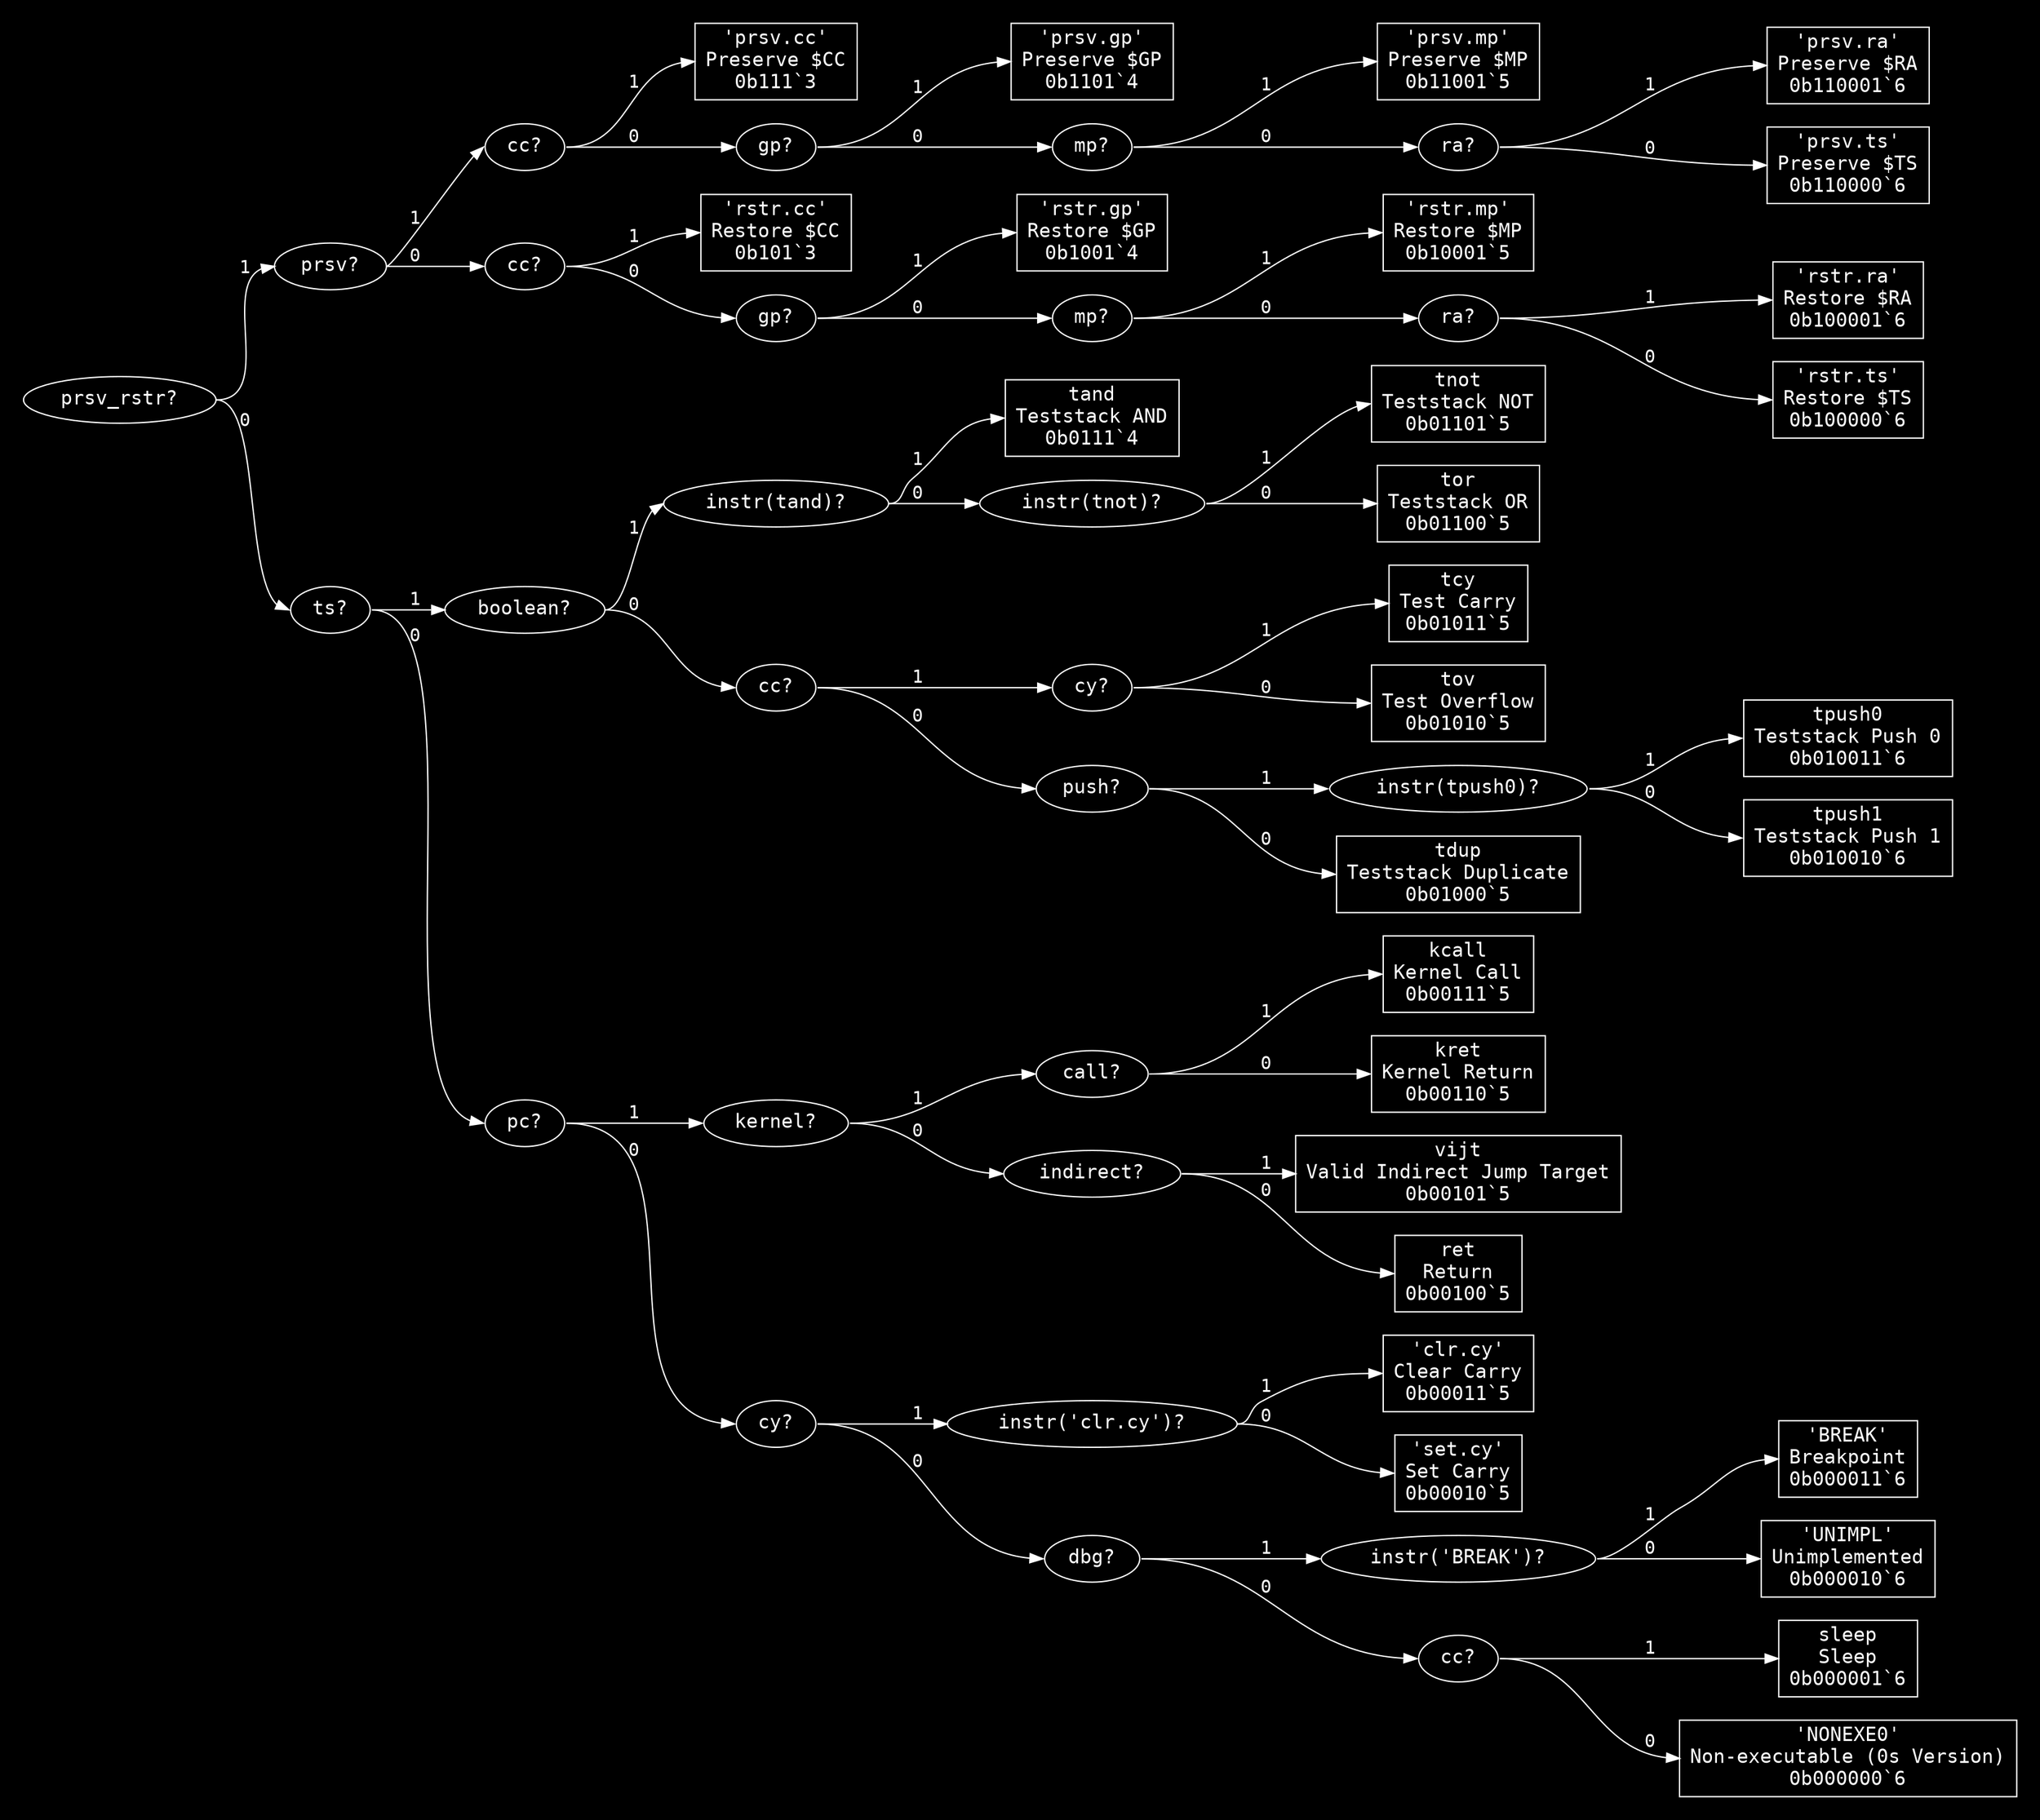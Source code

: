 digraph "Format o" {
  graph [dpi = 100, bgcolor="#111", fontcolor="white", rankdir=LR, pad="0.25"];
  node [fontname = "Courier", fontsize="15pt", color="white", fontcolor="white"];
  edge [fontname = "Courier", color="white", fontcolor="white"];
  "prsv_rstr_7535936" [label = "prsv_rstr?", shape = ellipse];
  "prsv_rstr_7535936":e -> "prsv_9179296":w [label = "1"];
  "prsv_rstr_7535936":e -> "ts_13973404":w [label = "0"];
  "prsv_9179296" [label = "prsv?", shape = ellipse];
  "prsv_9179296":e -> "cc_9693221":w [label = "1"];
  "prsv_9179296":e -> "cc_589781":w [label = "0"];
  "cc_9693221" [label = "cc?", shape = ellipse];
  "cc_9693221":e -> "'prsv.cc'_7656682":w [label = "1"];
  "cc_9693221":e -> "gp_13904094":w [label = "0"];
  "'prsv.cc'_7656682" [label = "'prsv.cc'\nPreserve $CC\n0b111`3", shape = rectangle];
  "gp_13904094" [label = "gp?", shape = ellipse];
  "gp_13904094":e -> "'prsv.gp'_4829802":w [label = "1"];
  "gp_13904094":e -> "mp_16292923":w [label = "0"];
  "'prsv.gp'_4829802" [label = "'prsv.gp'\nPreserve $GP\n0b1101`4", shape = rectangle];
  "mp_16292923" [label = "mp?", shape = ellipse];
  "mp_16292923":e -> "'prsv.mp'_12023555":w [label = "1"];
  "mp_16292923":e -> "ra_13136131":w [label = "0"];
  "'prsv.mp'_12023555" [label = "'prsv.mp'\nPreserve $MP\n0b11001`5", shape = rectangle];
  "ra_13136131" [label = "ra?", shape = ellipse];
  "ra_13136131":e -> "'prsv.ra'_11219602":w [label = "1"];
  "ra_13136131":e -> "'prsv.ts'_2474688":w [label = "0"];
  "'prsv.ra'_11219602" [label = "'prsv.ra'\nPreserve $RA\n0b110001`6", shape = rectangle];
  "'prsv.ts'_2474688" [label = "'prsv.ts'\nPreserve $TS\n0b110000`6", shape = rectangle];
  "cc_589781" [label = "cc?", shape = ellipse];
  "cc_589781":e -> "'rstr.cc'_3226942":w [label = "1"];
  "cc_589781":e -> "gp_9560955":w [label = "0"];
  "'rstr.cc'_3226942" [label = "'rstr.cc'\nRestore $CC\n0b101`3", shape = rectangle];
  "gp_9560955" [label = "gp?", shape = ellipse];
  "gp_9560955":e -> "'rstr.gp'_14554136":w [label = "1"];
  "gp_9560955":e -> "mp_12955196":w [label = "0"];
  "'rstr.gp'_14554136" [label = "'rstr.gp'\nRestore $GP\n0b1001`4", shape = rectangle];
  "mp_12955196" [label = "mp?", shape = ellipse];
  "mp_12955196":e -> "'rstr.mp'_10653791":w [label = "1"];
  "mp_12955196":e -> "ra_11767369":w [label = "0"];
  "'rstr.mp'_10653791" [label = "'rstr.mp'\nRestore $MP\n0b10001`5", shape = rectangle];
  "ra_11767369" [label = "ra?", shape = ellipse];
  "ra_11767369":e -> "'rstr.ra'_14990000":w [label = "1"];
  "ra_11767369":e -> "'rstr.ts'_8107659":w [label = "0"];
  "'rstr.ra'_14990000" [label = "'rstr.ra'\nRestore $RA\n0b100001`6", shape = rectangle];
  "'rstr.ts'_8107659" [label = "'rstr.ts'\nRestore $TS\n0b100000`6", shape = rectangle];
  "ts_13973404" [label = "ts?", shape = ellipse];
  "ts_13973404":e -> "boolean_10242131":w [label = "1"];
  "ts_13973404":e -> "pc_4806617":w [label = "0"];
  "boolean_10242131" [label = "boolean?", shape = ellipse];
  "boolean_10242131":e -> "instr(tand)_12631449":w [label = "1"];
  "boolean_10242131":e -> "cc_1875092":w [label = "0"];
  "instr(tand)_12631449" [label = "instr(tand)?", shape = ellipse];
  "instr(tand)_12631449":e -> "tand_15469294":w [label = "1"];
  "instr(tand)_12631449":e -> "instr(tnot)_10591753":w [label = "0"];
  "tand_15469294" [label = "tand\nTeststack AND\n0b0111`4", shape = rectangle];
  "instr(tnot)_10591753" [label = "instr(tnot)?", shape = ellipse];
  "instr(tnot)_10591753":e -> "tnot_4060624":w [label = "1"];
  "instr(tnot)_10591753":e -> "tor_1243182":w [label = "0"];
  "tnot_4060624" [label = "tnot\nTeststack NOT\n0b01101`5", shape = rectangle];
  "tor_1243182" [label = "tor\nTeststack OR\n0b01100`5", shape = rectangle];
  "cc_1875092" [label = "cc?", shape = ellipse];
  "cc_1875092":e -> "cy_12377790":w [label = "1"];
  "cc_1875092":e -> "push_6662964":w [label = "0"];
  "cy_12377790" [label = "cy?", shape = ellipse];
  "cy_12377790":e -> "tcy_2523867":w [label = "1"];
  "cy_12377790":e -> "tov_12931519":w [label = "0"];
  "tcy_2523867" [label = "tcy\nTest Carry\n0b01011`5", shape = rectangle];
  "tov_12931519" [label = "tov\nTest Overflow\n0b01010`5", shape = rectangle];
  "push_6662964" [label = "push?", shape = ellipse];
  "push_6662964":e -> "instr(tpush0)_3668232":w [label = "1"];
  "push_6662964":e -> "tdup_15487713":w [label = "0"];
  "instr(tpush0)_3668232" [label = "instr(tpush0)?", shape = ellipse];
  "instr(tpush0)_3668232":e -> "tpush0_14509953":w [label = "1"];
  "instr(tpush0)_3668232":e -> "tpush1_12806233":w [label = "0"];
  "tpush0_14509953" [label = "tpush0\nTeststack Push 0\n0b010011`6", shape = rectangle];
  "tpush1_12806233" [label = "tpush1\nTeststack Push 1\n0b010010`6", shape = rectangle];
  "tdup_15487713" [label = "tdup\nTeststack Duplicate\n0b01000`5", shape = rectangle];
  "pc_4806617" [label = "pc?", shape = ellipse];
  "pc_4806617":e -> "kernel_288431":w [label = "1"];
  "pc_4806617":e -> "cy_8998980":w [label = "0"];
  "kernel_288431" [label = "kernel?", shape = ellipse];
  "kernel_288431":e -> "call_7577422":w [label = "1"];
  "kernel_288431":e -> "indirect_14434557":w [label = "0"];
  "call_7577422" [label = "call?", shape = ellipse];
  "call_7577422":e -> "kcall_5951590":w [label = "1"];
  "call_7577422":e -> "kret_6365154":w [label = "0"];
  "kcall_5951590" [label = "kcall\nKernel Call\n0b00111`5", shape = rectangle];
  "kret_6365154" [label = "kret\nKernel Return\n0b00110`5", shape = rectangle];
  "indirect_14434557" [label = "indirect?", shape = ellipse];
  "indirect_14434557":e -> "vijt_15558388":w [label = "1"];
  "indirect_14434557":e -> "ret_11021990":w [label = "0"];
  "vijt_15558388" [label = "vijt\nValid Indirect Jump Target\n0b00101`5", shape = rectangle];
  "ret_11021990" [label = "ret\nReturn\n0b00100`5", shape = rectangle];
  "cy_8998980" [label = "cy?", shape = ellipse];
  "cy_8998980":e -> "instr('clr.cy')_10387927":w [label = "1"];
  "cy_8998980":e -> "dbg_8409761":w [label = "0"];
  "instr('clr.cy')_10387927" [label = "instr('clr.cy')?", shape = ellipse];
  "instr('clr.cy')_10387927":e -> "'clr.cy'_14719063":w [label = "1"];
  "instr('clr.cy')_10387927":e -> "'set.cy'_4073820":w [label = "0"];
  "'clr.cy'_14719063" [label = "'clr.cy'\nClear Carry\n0b00011`5", shape = rectangle];
  "'set.cy'_4073820" [label = "'set.cy'\nSet Carry\n0b00010`5", shape = rectangle];
  "dbg_8409761" [label = "dbg?", shape = ellipse];
  "dbg_8409761":e -> "instr('BREAK')_1049706":w [label = "1"];
  "dbg_8409761":e -> "cc_10533711":w [label = "0"];
  "instr('BREAK')_1049706" [label = "instr('BREAK')?", shape = ellipse];
  "instr('BREAK')_1049706":e -> "'BREAK'_2863401":w [label = "1"];
  "instr('BREAK')_1049706":e -> "'UNIMPL'_242126":w [label = "0"];
  "'BREAK'_2863401" [label = "'BREAK'\nBreakpoint\n0b000011`6", shape = rectangle];
  "'UNIMPL'_242126" [label = "'UNIMPL'\nUnimplemented\n0b000010`6", shape = rectangle];
  "cc_10533711" [label = "cc?", shape = ellipse];
  "cc_10533711":e -> "sleep_7709320":w [label = "1"];
  "cc_10533711":e -> "'NONEXE0'_14746452":w [label = "0"];
  "sleep_7709320" [label = "sleep\nSleep\n0b000001`6", shape = rectangle];
  "'NONEXE0'_14746452" [label = "'NONEXE0'\nNon-executable (0s Version)\n0b000000`6", shape = rectangle];
}
